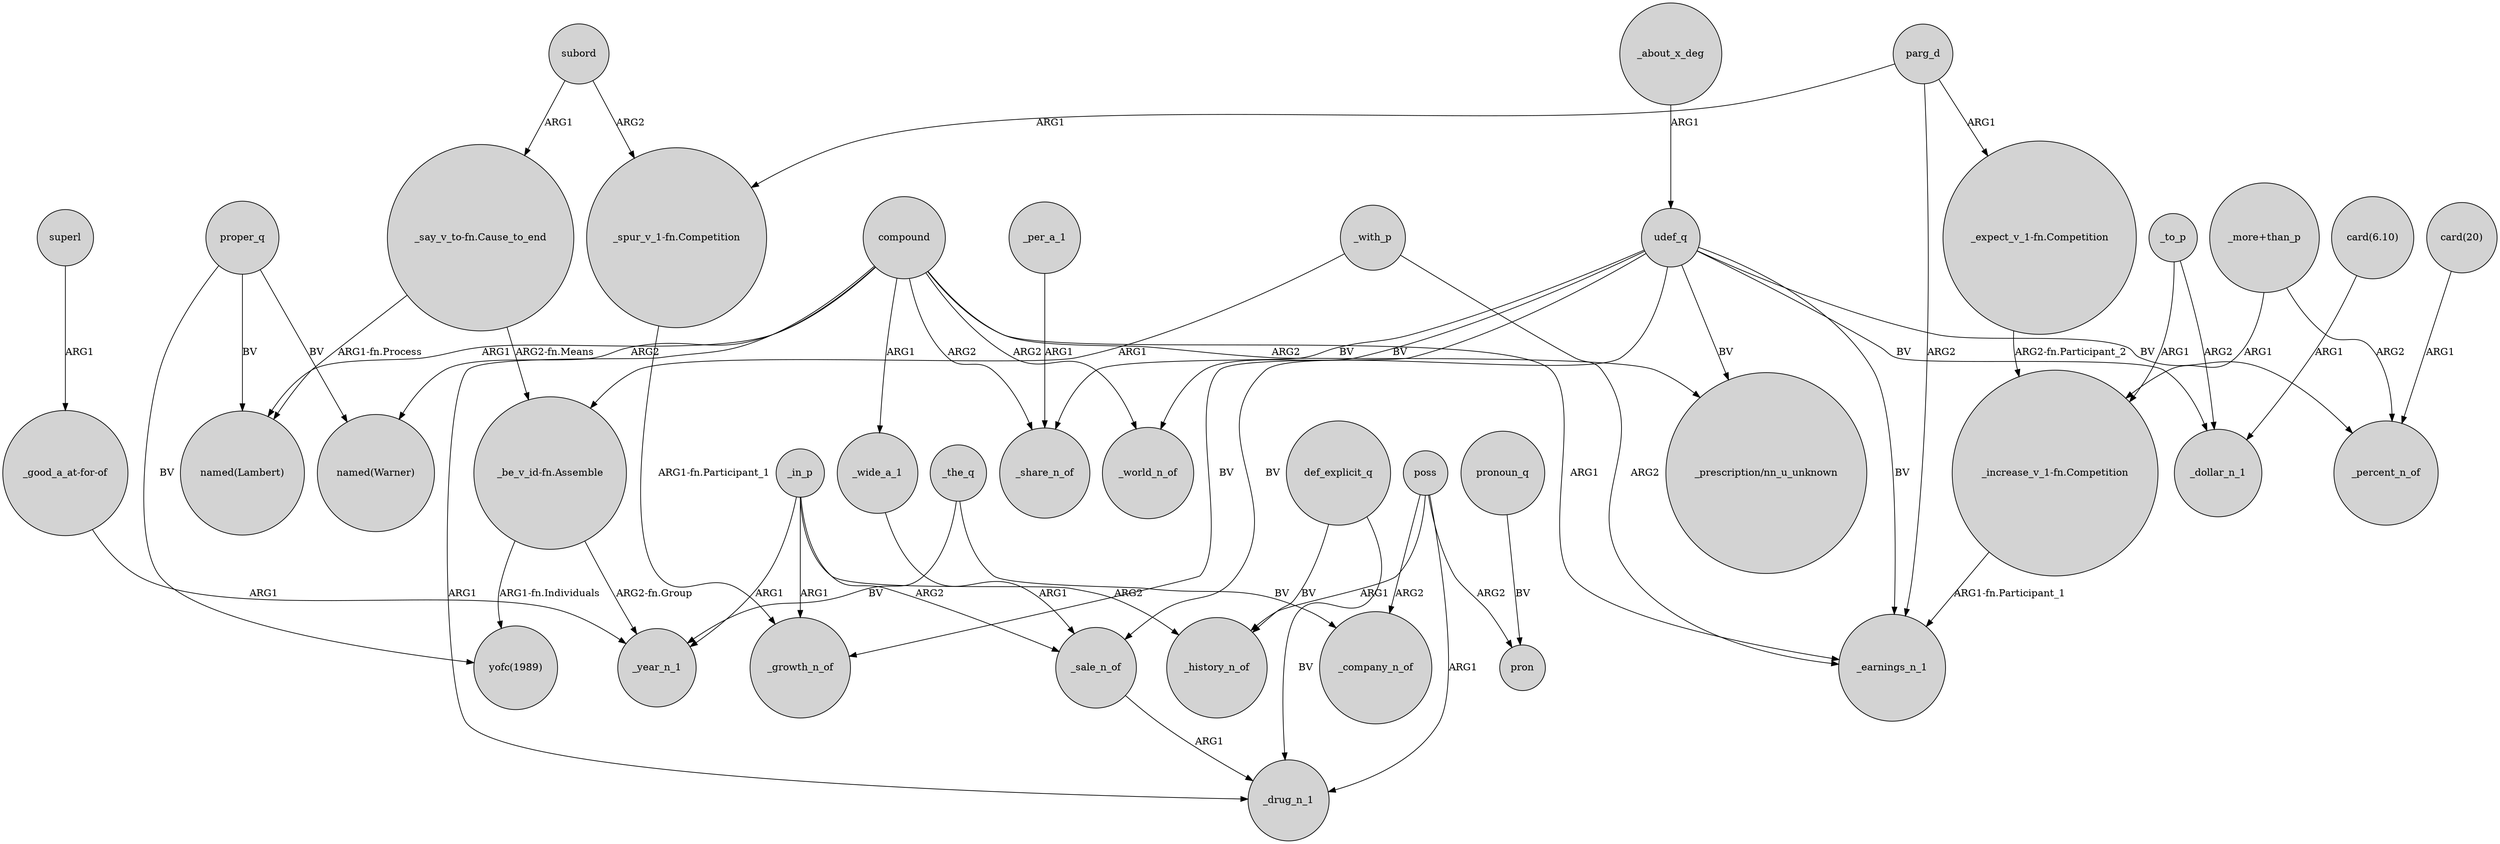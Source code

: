 digraph {
	node [shape=circle style=filled]
	parg_d -> "_spur_v_1-fn.Competition" [label=ARG1]
	superl -> "_good_a_at-for-of" [label=ARG1]
	subord -> "_spur_v_1-fn.Competition" [label=ARG2]
	"_be_v_id-fn.Assemble" -> "yofc(1989)" [label="ARG1-fn.Individuals"]
	udef_q -> _world_n_of [label=BV]
	compound -> "_prescription/nn_u_unknown" [label=ARG2]
	"card(20)" -> _percent_n_of [label=ARG1]
	_in_p -> _growth_n_of [label=ARG1]
	compound -> _wide_a_1 [label=ARG1]
	_in_p -> _sale_n_of [label=ARG2]
	"_spur_v_1-fn.Competition" -> _growth_n_of [label="ARG1-fn.Participant_1"]
	def_explicit_q -> _drug_n_1 [label=BV]
	_in_p -> _year_n_1 [label=ARG1]
	udef_q -> "_prescription/nn_u_unknown" [label=BV]
	"_increase_v_1-fn.Competition" -> _earnings_n_1 [label="ARG1-fn.Participant_1"]
	udef_q -> _sale_n_of [label=BV]
	_to_p -> _dollar_n_1 [label=ARG2]
	_wide_a_1 -> _sale_n_of [label=ARG1]
	"_be_v_id-fn.Assemble" -> _year_n_1 [label="ARG2-fn.Group"]
	_about_x_deg -> udef_q [label=ARG1]
	_to_p -> "_increase_v_1-fn.Competition" [label=ARG1]
	pronoun_q -> pron [label=BV]
	poss -> pron [label=ARG2]
	"card(6.10)" -> _dollar_n_1 [label=ARG1]
	poss -> _company_n_of [label=ARG2]
	compound -> _drug_n_1 [label=ARG1]
	udef_q -> _earnings_n_1 [label=BV]
	_the_q -> _year_n_1 [label=BV]
	udef_q -> _percent_n_of [label=BV]
	proper_q -> "named(Lambert)" [label=BV]
	udef_q -> _share_n_of [label=BV]
	udef_q -> _dollar_n_1 [label=BV]
	poss -> _history_n_of [label=ARG1]
	compound -> "named(Warner)" [label=ARG2]
	proper_q -> "yofc(1989)" [label=BV]
	compound -> "named(Lambert)" [label=ARG1]
	compound -> _share_n_of [label=ARG2]
	_with_p -> _earnings_n_1 [label=ARG2]
	proper_q -> "named(Warner)" [label=BV]
	parg_d -> "_expect_v_1-fn.Competition" [label=ARG1]
	udef_q -> _growth_n_of [label=BV]
	def_explicit_q -> _history_n_of [label=BV]
	compound -> _world_n_of [label=ARG2]
	"_say_v_to-fn.Cause_to_end" -> "named(Lambert)" [label="ARG1-fn.Process"]
	poss -> _drug_n_1 [label=ARG1]
	_with_p -> "_be_v_id-fn.Assemble" [label=ARG1]
	"_expect_v_1-fn.Competition" -> "_increase_v_1-fn.Competition" [label="ARG2-fn.Participant_2"]
	subord -> "_say_v_to-fn.Cause_to_end" [label=ARG1]
	"_say_v_to-fn.Cause_to_end" -> "_be_v_id-fn.Assemble" [label="ARG2-fn.Means"]
	compound -> _earnings_n_1 [label=ARG1]
	"_more+than_p" -> "_increase_v_1-fn.Competition" [label=ARG1]
	"_good_a_at-for-of" -> _year_n_1 [label=ARG1]
	"_more+than_p" -> _percent_n_of [label=ARG2]
	_per_a_1 -> _share_n_of [label=ARG1]
	_the_q -> _company_n_of [label=BV]
	_in_p -> _history_n_of [label=ARG2]
	parg_d -> _earnings_n_1 [label=ARG2]
	_sale_n_of -> _drug_n_1 [label=ARG1]
}
